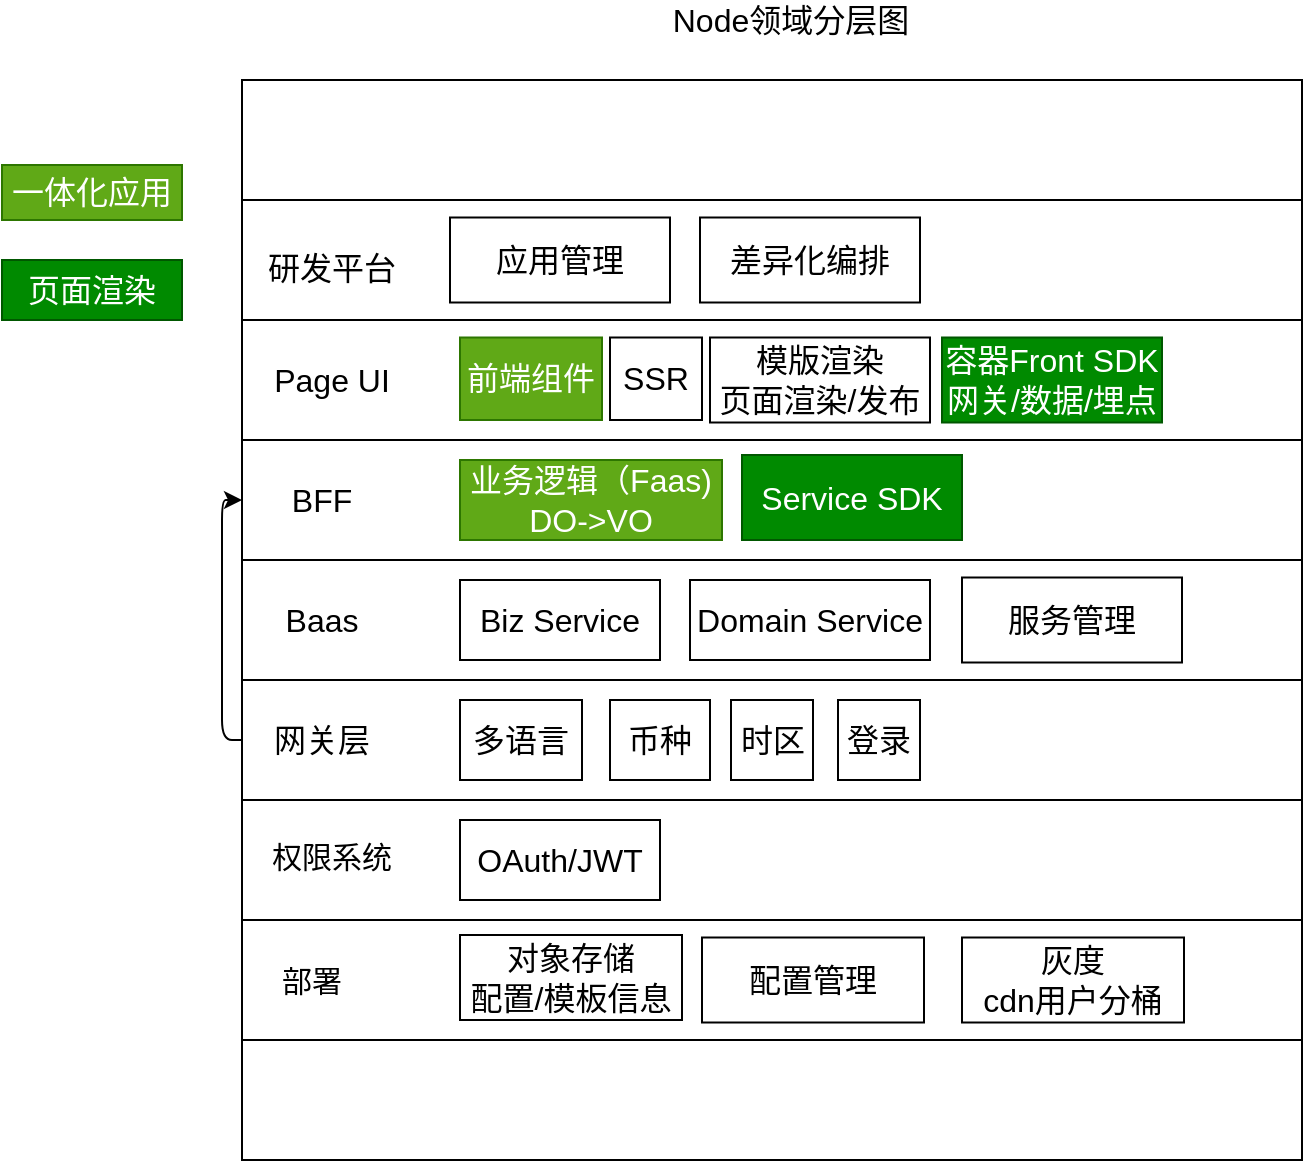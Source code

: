 <mxfile>
    <diagram id="X3mhWeDMLJ_QL2y-X1Ok" name="第 1 页">
        <mxGraphModel dx="725" dy="424" grid="1" gridSize="10" guides="1" tooltips="1" connect="1" arrows="1" fold="1" page="1" pageScale="1" pageWidth="827" pageHeight="1169" math="0" shadow="0">
            <root>
                <mxCell id="0"/>
                <mxCell id="1" parent="0"/>
                <mxCell id="2" value="" style="rounded=0;whiteSpace=wrap;html=1;" parent="1" vertex="1">
                    <mxGeometry x="140" y="70" width="530" height="60" as="geometry"/>
                </mxCell>
                <mxCell id="3" value="Node领域分层图" style="text;html=1;align=center;verticalAlign=middle;resizable=0;points=[];autosize=1;strokeColor=none;fillColor=none;fontSize=16;" parent="1" vertex="1">
                    <mxGeometry x="349" y="30" width="130" height="20" as="geometry"/>
                </mxCell>
                <mxCell id="5" value="" style="rounded=0;whiteSpace=wrap;html=1;" parent="1" vertex="1">
                    <mxGeometry x="140" y="130" width="530" height="60" as="geometry"/>
                </mxCell>
                <mxCell id="6" value="" style="rounded=0;whiteSpace=wrap;html=1;" parent="1" vertex="1">
                    <mxGeometry x="140" y="190" width="530" height="60" as="geometry"/>
                </mxCell>
                <mxCell id="7" value="" style="rounded=0;whiteSpace=wrap;html=1;" parent="1" vertex="1">
                    <mxGeometry x="140" y="250" width="530" height="60" as="geometry"/>
                </mxCell>
                <mxCell id="8" value="" style="rounded=0;whiteSpace=wrap;html=1;" parent="1" vertex="1">
                    <mxGeometry x="140" y="310" width="530" height="60" as="geometry"/>
                </mxCell>
                <mxCell id="58" style="edgeStyle=orthogonalEdgeStyle;html=1;exitX=0;exitY=0.5;exitDx=0;exitDy=0;entryX=0;entryY=0.5;entryDx=0;entryDy=0;fontSize=16;" edge="1" parent="1" source="9" target="22">
                    <mxGeometry relative="1" as="geometry"/>
                </mxCell>
                <mxCell id="9" value="" style="rounded=0;whiteSpace=wrap;html=1;" parent="1" vertex="1">
                    <mxGeometry x="140" y="370" width="530" height="60" as="geometry"/>
                </mxCell>
                <mxCell id="15" value="" style="rounded=0;whiteSpace=wrap;html=1;" parent="1" vertex="1">
                    <mxGeometry x="140" y="430" width="530" height="60" as="geometry"/>
                </mxCell>
                <mxCell id="17" value="" style="rounded=0;whiteSpace=wrap;html=1;" parent="1" vertex="1">
                    <mxGeometry x="140" y="490" width="530" height="60" as="geometry"/>
                </mxCell>
                <mxCell id="21" value="OAuth/JWT" style="rounded=0;whiteSpace=wrap;html=1;fontSize=16;" parent="1" vertex="1">
                    <mxGeometry x="249" y="440" width="100" height="40" as="geometry"/>
                </mxCell>
                <mxCell id="22" value="&lt;font style=&quot;font-size: 16px&quot;&gt;BFF&lt;/font&gt;" style="text;html=1;strokeColor=none;fillColor=none;align=center;verticalAlign=middle;whiteSpace=wrap;rounded=0;fontSize=16;" parent="1" vertex="1">
                    <mxGeometry x="140" y="262.5" width="80" height="35" as="geometry"/>
                </mxCell>
                <mxCell id="23" value="业务逻辑（Faas)&lt;br&gt;DO-&amp;gt;VO" style="rounded=0;whiteSpace=wrap;html=1;fontSize=16;fillColor=#60a917;fontColor=#ffffff;strokeColor=#2D7600;" parent="1" vertex="1">
                    <mxGeometry x="249" y="260" width="131" height="40" as="geometry"/>
                </mxCell>
                <mxCell id="24" value="Page UI" style="text;html=1;strokeColor=none;fillColor=none;align=center;verticalAlign=middle;whiteSpace=wrap;rounded=0;fontSize=16;" vertex="1" parent="1">
                    <mxGeometry x="140" y="202.5" width="90" height="35" as="geometry"/>
                </mxCell>
                <mxCell id="25" value="模版渲染&lt;br&gt;页面渲染/发布" style="rounded=0;whiteSpace=wrap;html=1;fontSize=16;" vertex="1" parent="1">
                    <mxGeometry x="374" y="198.75" width="110" height="42.5" as="geometry"/>
                </mxCell>
                <mxCell id="28" value="" style="rounded=0;whiteSpace=wrap;html=1;" vertex="1" parent="1">
                    <mxGeometry x="140" y="550" width="530" height="60" as="geometry"/>
                </mxCell>
                <mxCell id="29" value="&lt;font style=&quot;font-size: 16px&quot;&gt;Baas&lt;/font&gt;" style="text;html=1;strokeColor=none;fillColor=none;align=center;verticalAlign=middle;whiteSpace=wrap;rounded=0;" vertex="1" parent="1">
                    <mxGeometry x="150" y="325" width="60" height="30" as="geometry"/>
                </mxCell>
                <mxCell id="30" value="Biz Service" style="rounded=0;whiteSpace=wrap;html=1;fontSize=16;" vertex="1" parent="1">
                    <mxGeometry x="249" y="320" width="100" height="40" as="geometry"/>
                </mxCell>
                <mxCell id="31" value="Domain Service" style="rounded=0;whiteSpace=wrap;html=1;fontSize=16;" vertex="1" parent="1">
                    <mxGeometry x="364" y="320" width="120" height="40" as="geometry"/>
                </mxCell>
                <mxCell id="33" value="&lt;font style=&quot;font-size: 15px&quot;&gt;权限系统&lt;/font&gt;" style="text;html=1;strokeColor=none;fillColor=none;align=center;verticalAlign=middle;whiteSpace=wrap;rounded=0;" vertex="1" parent="1">
                    <mxGeometry x="150" y="440" width="70" height="35" as="geometry"/>
                </mxCell>
                <mxCell id="34" value="&lt;font style=&quot;font-size: 16px&quot;&gt;网关层&lt;/font&gt;" style="text;html=1;strokeColor=none;fillColor=none;align=center;verticalAlign=middle;whiteSpace=wrap;rounded=0;" vertex="1" parent="1">
                    <mxGeometry x="150" y="385" width="60" height="30" as="geometry"/>
                </mxCell>
                <mxCell id="36" value="应用管理" style="rounded=0;whiteSpace=wrap;html=1;fontSize=16;" vertex="1" parent="1">
                    <mxGeometry x="244" y="138.75" width="110" height="42.5" as="geometry"/>
                </mxCell>
                <mxCell id="37" value="服务管理" style="rounded=0;whiteSpace=wrap;html=1;fontSize=16;" vertex="1" parent="1">
                    <mxGeometry x="500" y="318.75" width="110" height="42.5" as="geometry"/>
                </mxCell>
                <mxCell id="40" value="一体化应用" style="text;html=1;strokeColor=#2D7600;fillColor=#60a917;align=center;verticalAlign=middle;whiteSpace=wrap;rounded=0;fontSize=16;fontColor=#ffffff;" vertex="1" parent="1">
                    <mxGeometry x="20" y="112.5" width="90" height="27.5" as="geometry"/>
                </mxCell>
                <mxCell id="42" value="前端组件" style="rounded=0;whiteSpace=wrap;html=1;fontSize=16;fillColor=#60a917;fontColor=#ffffff;strokeColor=#2D7600;" vertex="1" parent="1">
                    <mxGeometry x="249" y="198.75" width="71" height="41.25" as="geometry"/>
                </mxCell>
                <mxCell id="43" value="研发平台" style="text;html=1;strokeColor=none;fillColor=none;align=center;verticalAlign=middle;whiteSpace=wrap;rounded=0;fontSize=16;" vertex="1" parent="1">
                    <mxGeometry x="140" y="146.25" width="90" height="35" as="geometry"/>
                </mxCell>
                <mxCell id="45" value="容器Front SDK&lt;br&gt;网关/数据/埋点" style="rounded=0;whiteSpace=wrap;html=1;fontSize=16;fillColor=#008a00;fontColor=#ffffff;strokeColor=#005700;" vertex="1" parent="1">
                    <mxGeometry x="490" y="198.75" width="110" height="42.5" as="geometry"/>
                </mxCell>
                <mxCell id="46" value="Service SDK" style="rounded=0;whiteSpace=wrap;html=1;fontSize=16;fillColor=#008a00;fontColor=#ffffff;strokeColor=#005700;" vertex="1" parent="1">
                    <mxGeometry x="390" y="257.5" width="110" height="42.5" as="geometry"/>
                </mxCell>
                <mxCell id="47" value="页面渲染" style="rounded=0;whiteSpace=wrap;html=1;fontSize=16;fillColor=#008a00;fontColor=#ffffff;strokeColor=#005700;" vertex="1" parent="1">
                    <mxGeometry x="20" y="160" width="90" height="30" as="geometry"/>
                </mxCell>
                <mxCell id="48" value="差异化编排" style="rounded=0;whiteSpace=wrap;html=1;fontSize=16;" vertex="1" parent="1">
                    <mxGeometry x="369" y="138.75" width="110" height="42.5" as="geometry"/>
                </mxCell>
                <mxCell id="50" value="多语言" style="rounded=0;whiteSpace=wrap;html=1;fontSize=16;" vertex="1" parent="1">
                    <mxGeometry x="249" y="380" width="61" height="40" as="geometry"/>
                </mxCell>
                <mxCell id="51" value="币种" style="rounded=0;whiteSpace=wrap;html=1;fontSize=16;" vertex="1" parent="1">
                    <mxGeometry x="324" y="380" width="50" height="40" as="geometry"/>
                </mxCell>
                <mxCell id="52" value="时区" style="rounded=0;whiteSpace=wrap;html=1;fontSize=16;" vertex="1" parent="1">
                    <mxGeometry x="384.5" y="380" width="41" height="40" as="geometry"/>
                </mxCell>
                <mxCell id="53" value="登录" style="rounded=0;whiteSpace=wrap;html=1;fontSize=16;" vertex="1" parent="1">
                    <mxGeometry x="438" y="380" width="41" height="40" as="geometry"/>
                </mxCell>
                <mxCell id="56" value="SSR" style="rounded=0;whiteSpace=wrap;html=1;fontSize=16;" vertex="1" parent="1">
                    <mxGeometry x="324" y="198.75" width="46" height="41.25" as="geometry"/>
                </mxCell>
                <mxCell id="59" value="&lt;span style=&quot;font-size: 15px&quot;&gt;部署&lt;/span&gt;" style="text;html=1;strokeColor=none;fillColor=none;align=center;verticalAlign=middle;whiteSpace=wrap;rounded=0;" vertex="1" parent="1">
                    <mxGeometry x="140" y="502.5" width="70" height="35" as="geometry"/>
                </mxCell>
                <mxCell id="60" value="对象存储&lt;br&gt;配置/模板信息" style="rounded=0;whiteSpace=wrap;html=1;fontSize=16;" vertex="1" parent="1">
                    <mxGeometry x="249" y="497.5" width="111" height="42.5" as="geometry"/>
                </mxCell>
                <mxCell id="61" value="灰度&lt;br&gt;cdn用户分桶" style="rounded=0;whiteSpace=wrap;html=1;fontSize=16;" vertex="1" parent="1">
                    <mxGeometry x="500" y="498.75" width="111" height="42.5" as="geometry"/>
                </mxCell>
                <mxCell id="62" value="配置管理" style="rounded=0;whiteSpace=wrap;html=1;fontSize=16;" vertex="1" parent="1">
                    <mxGeometry x="370" y="498.75" width="111" height="42.5" as="geometry"/>
                </mxCell>
            </root>
        </mxGraphModel>
    </diagram>
</mxfile>

